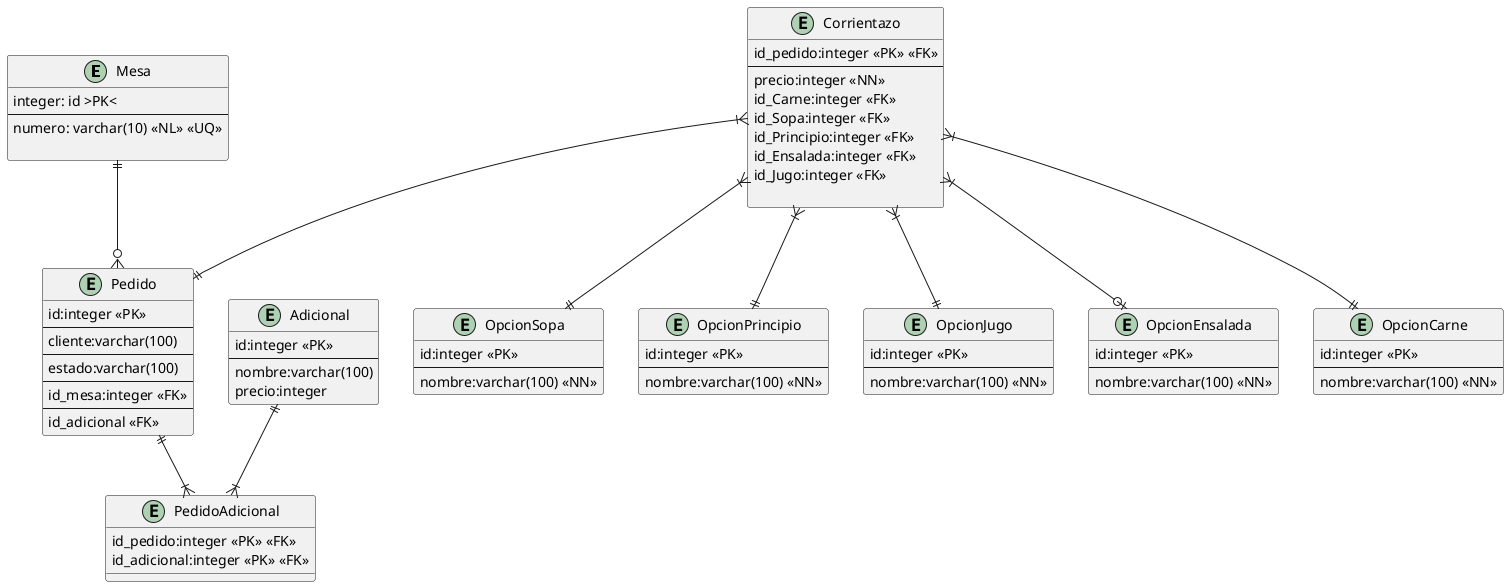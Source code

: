 @startuml "Diagrama Relacional"

Entity Mesa{
    integer: id >PK<
    --
    numero: varchar(10) <<NL>> <<UQ>>
    
}

Entity Pedido{
    id:integer <<PK>>
    --
    cliente:varchar(100) 
    --
    estado:varchar(100)
    --
    id_mesa:integer <<FK>>
    --
    id_adicional <<FK>> 
}

Entity Adicional{
    id:integer <<PK>>
    --
    nombre:varchar(100)
    precio:integer 
}

Entity PedidoAdicional{
    id_pedido:integer <<PK>> <<FK>>
    id_adicional:integer <<PK>> <<FK>>
}

Entity Corrientazo{
    id_pedido:integer <<PK>> <<FK>>
    --
    precio:integer <<NN>>
    id_Carne:integer <<FK>>
    id_Sopa:integer <<FK>>
    id_Principio:integer <<FK>>
    id_Ensalada:integer <<FK>>
    id_Jugo:integer <<FK>>
    
}

Entity OpcionSopa {
    id:integer <<PK>>
    --
    nombre:varchar(100) <<NN>>
}

Entity OpcionPrincipio {
    id:integer <<PK>>
    --
     nombre:varchar(100) <<NN>>
}
Entity OpcionJugo {
    id:integer <<PK>>
    --
     nombre:varchar(100) <<NN>>
}
Entity OpcionEnsalada {
    id:integer <<PK>>
    --
     nombre:varchar(100) <<NN>>
}


Entity OpcionCarne {
    id:integer <<PK>>
    --
     nombre:varchar(100) <<NN>>
}

Mesa ||--o{ Pedido
Pedido ||--|{PedidoAdicional
Adicional ||--|{PedidoAdicional 
Corrientazo }|--||Pedido
Corrientazo }|--|| OpcionCarne
Corrientazo }|--o| OpcionEnsalada
Corrientazo }|--|| OpcionJugo
Corrientazo }|--|| OpcionPrincipio
Corrientazo }|--|| OpcionSopa

















@enduml